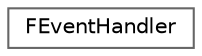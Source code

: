 digraph "Graphical Class Hierarchy"
{
 // LATEX_PDF_SIZE
  bgcolor="transparent";
  edge [fontname=Helvetica,fontsize=10,labelfontname=Helvetica,labelfontsize=10];
  node [fontname=Helvetica,fontsize=10,shape=box,height=0.2,width=0.4];
  rankdir="LR";
  Node0 [id="Node000000",label="FEventHandler",height=0.2,width=0.4,color="grey40", fillcolor="white", style="filled",URL="$struct_f_event_handler.html",tooltip=" "];
}
